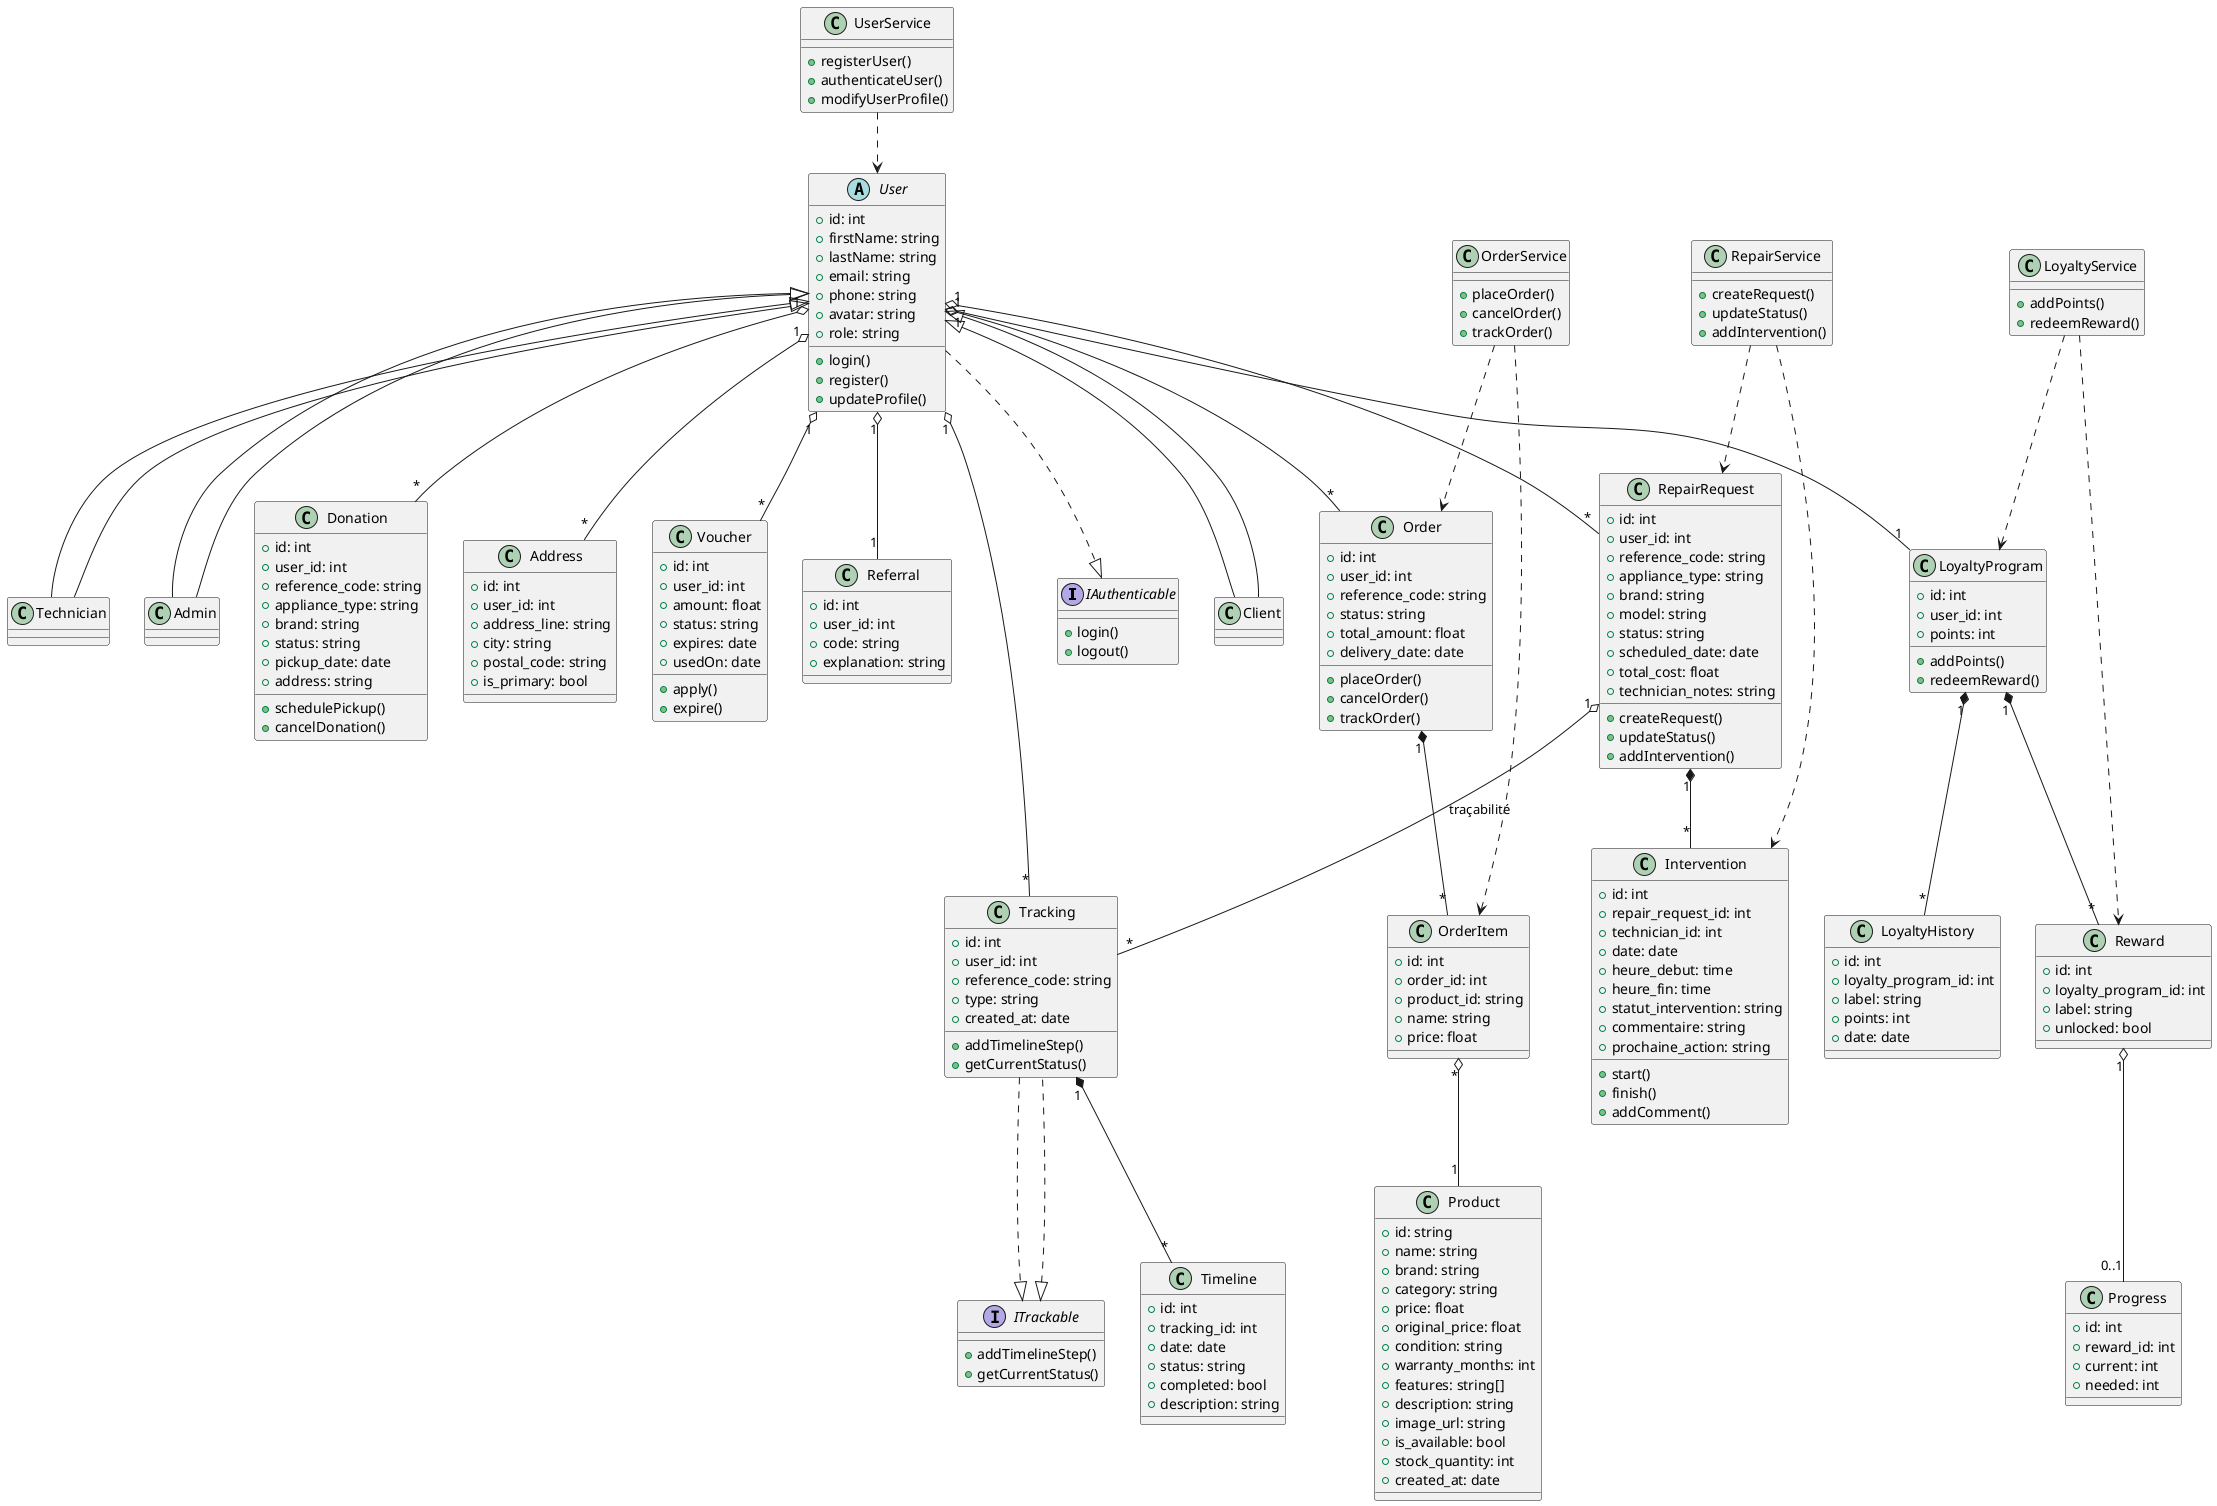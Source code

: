 @startuml
' Interfaces
interface IAuthenticable {
  +login()
  +logout()
}

interface ITrackable {
  +addTimelineStep()
  +getCurrentStatus()
}

' Classes métier
abstract class User {
  +id: int
  +firstName: string
  +lastName: string
  +email: string
  +phone: string
  +avatar: string
  +role: string
  +login()
  +register()
  +updateProfile()
}

class Client extends User
class Technician extends User
class Admin extends User

class Address {
  +id: int
  +user_id: int
  +address_line: string
  +city: string
  +postal_code: string
  +is_primary: bool
}

class RepairRequest {
  +id: int
  +user_id: int
  +reference_code: string
  +appliance_type: string
  +brand: string
  +model: string
  +status: string
  +scheduled_date: date
  +total_cost: float
  +technician_notes: string
  +createRequest()
  +updateStatus()
  +addIntervention()
}

class Intervention {
  +id: int
  +repair_request_id: int
  +technician_id: int
  +date: date
  +heure_debut: time
  +heure_fin: time
  +statut_intervention: string
  +commentaire: string
  +prochaine_action: string
  +start()
  +finish()
  +addComment()
}

class Order {
  +id: int
  +user_id: int
  +reference_code: string
  +status: string
  +total_amount: float
  +delivery_date: date
  +placeOrder()
  +cancelOrder()
  +trackOrder()
}

class OrderItem {
  +id: int
  +order_id: int
  +product_id: string
  +name: string
  +price: float
}

class Product {
  +id: string
  +name: string
  +brand: string
  +category: string
  +price: float
  +original_price: float
  +condition: string
  +warranty_months: int
  +features: string[]
  +description: string
  +image_url: string
  +is_available: bool
  +stock_quantity: int
  +created_at: date
}

class Donation {
  +id: int
  +user_id: int
  +reference_code: string
  +appliance_type: string
  +brand: string
  +status: string
  +pickup_date: date
  +address: string
  +schedulePickup()
  +cancelDonation()
}

class Tracking implements ITrackable {
  +id: int
  +user_id: int
  +reference_code: string
  +type: string
  +created_at: date
  +addTimelineStep()
  +getCurrentStatus()
}

class Timeline {
  +id: int
  +tracking_id: int
  +date: date
  +status: string
  +completed: bool
  +description: string
}

class LoyaltyProgram {
  +id: int
  +user_id: int
  +points: int
  +addPoints()
  +redeemReward()
}

class LoyaltyHistory {
  +id: int
  +loyalty_program_id: int
  +label: string
  +points: int
  +date: date
}

class Reward {
  +id: int
  +loyalty_program_id: int
  +label: string
  +unlocked: bool
}

class Progress {
  +id: int
  +reward_id: int
  +current: int
  +needed: int
}

class Voucher {
  +id: int
  +user_id: int
  +amount: float
  +status: string
  +expires: date
  +usedOn: date
  +apply()
  +expire()
}

class Referral {
  +id: int
  +user_id: int
  +code: string
  +explanation: string
}

' Services
class UserService {
  +registerUser()
  +authenticateUser()
  +modifyUserProfile()
}

class OrderService {
  +placeOrder()
  +cancelOrder()
  +trackOrder()
}

class RepairService {
  +createRequest()
  +updateStatus()
  +addIntervention()
}

class LoyaltyService {
  +addPoints()
  +redeemReward()
}

' Héritage
User <|-- Client
User <|-- Technician
User <|-- Admin

' Interfaces
User ..|> IAuthenticable
Tracking ..|> ITrackable

' Associations, agrégations, compositions
User "1" o-- "*" Address
User "1" o-- "*" RepairRequest
User "1" o-- "*" Order
User "1" o-- "*" Donation
User "1" o-- "*" Tracking
User "1" o-- "1" LoyaltyProgram
User "1" o-- "*" Voucher
User "1" o-- "1" Referral

RepairRequest "1" *-- "*" Intervention
RepairRequest "1" o-- "*" Tracking : "traçabilité"
Order "1" *-- "*" OrderItem
OrderItem "*" o-- "1" Product
Tracking "1" *-- "*" Timeline
LoyaltyProgram "1" *-- "*" LoyaltyHistory
LoyaltyProgram "1" *-- "*" Reward
Reward "1" o-- "0..1" Progress

' Dépendances (services vers entités)
UserService ..> User
OrderService ..> Order
OrderService ..> OrderItem
RepairService ..> RepairRequest
RepairService ..> Intervention
LoyaltyService ..> LoyaltyProgram
LoyaltyService ..> Reward

@enduml 